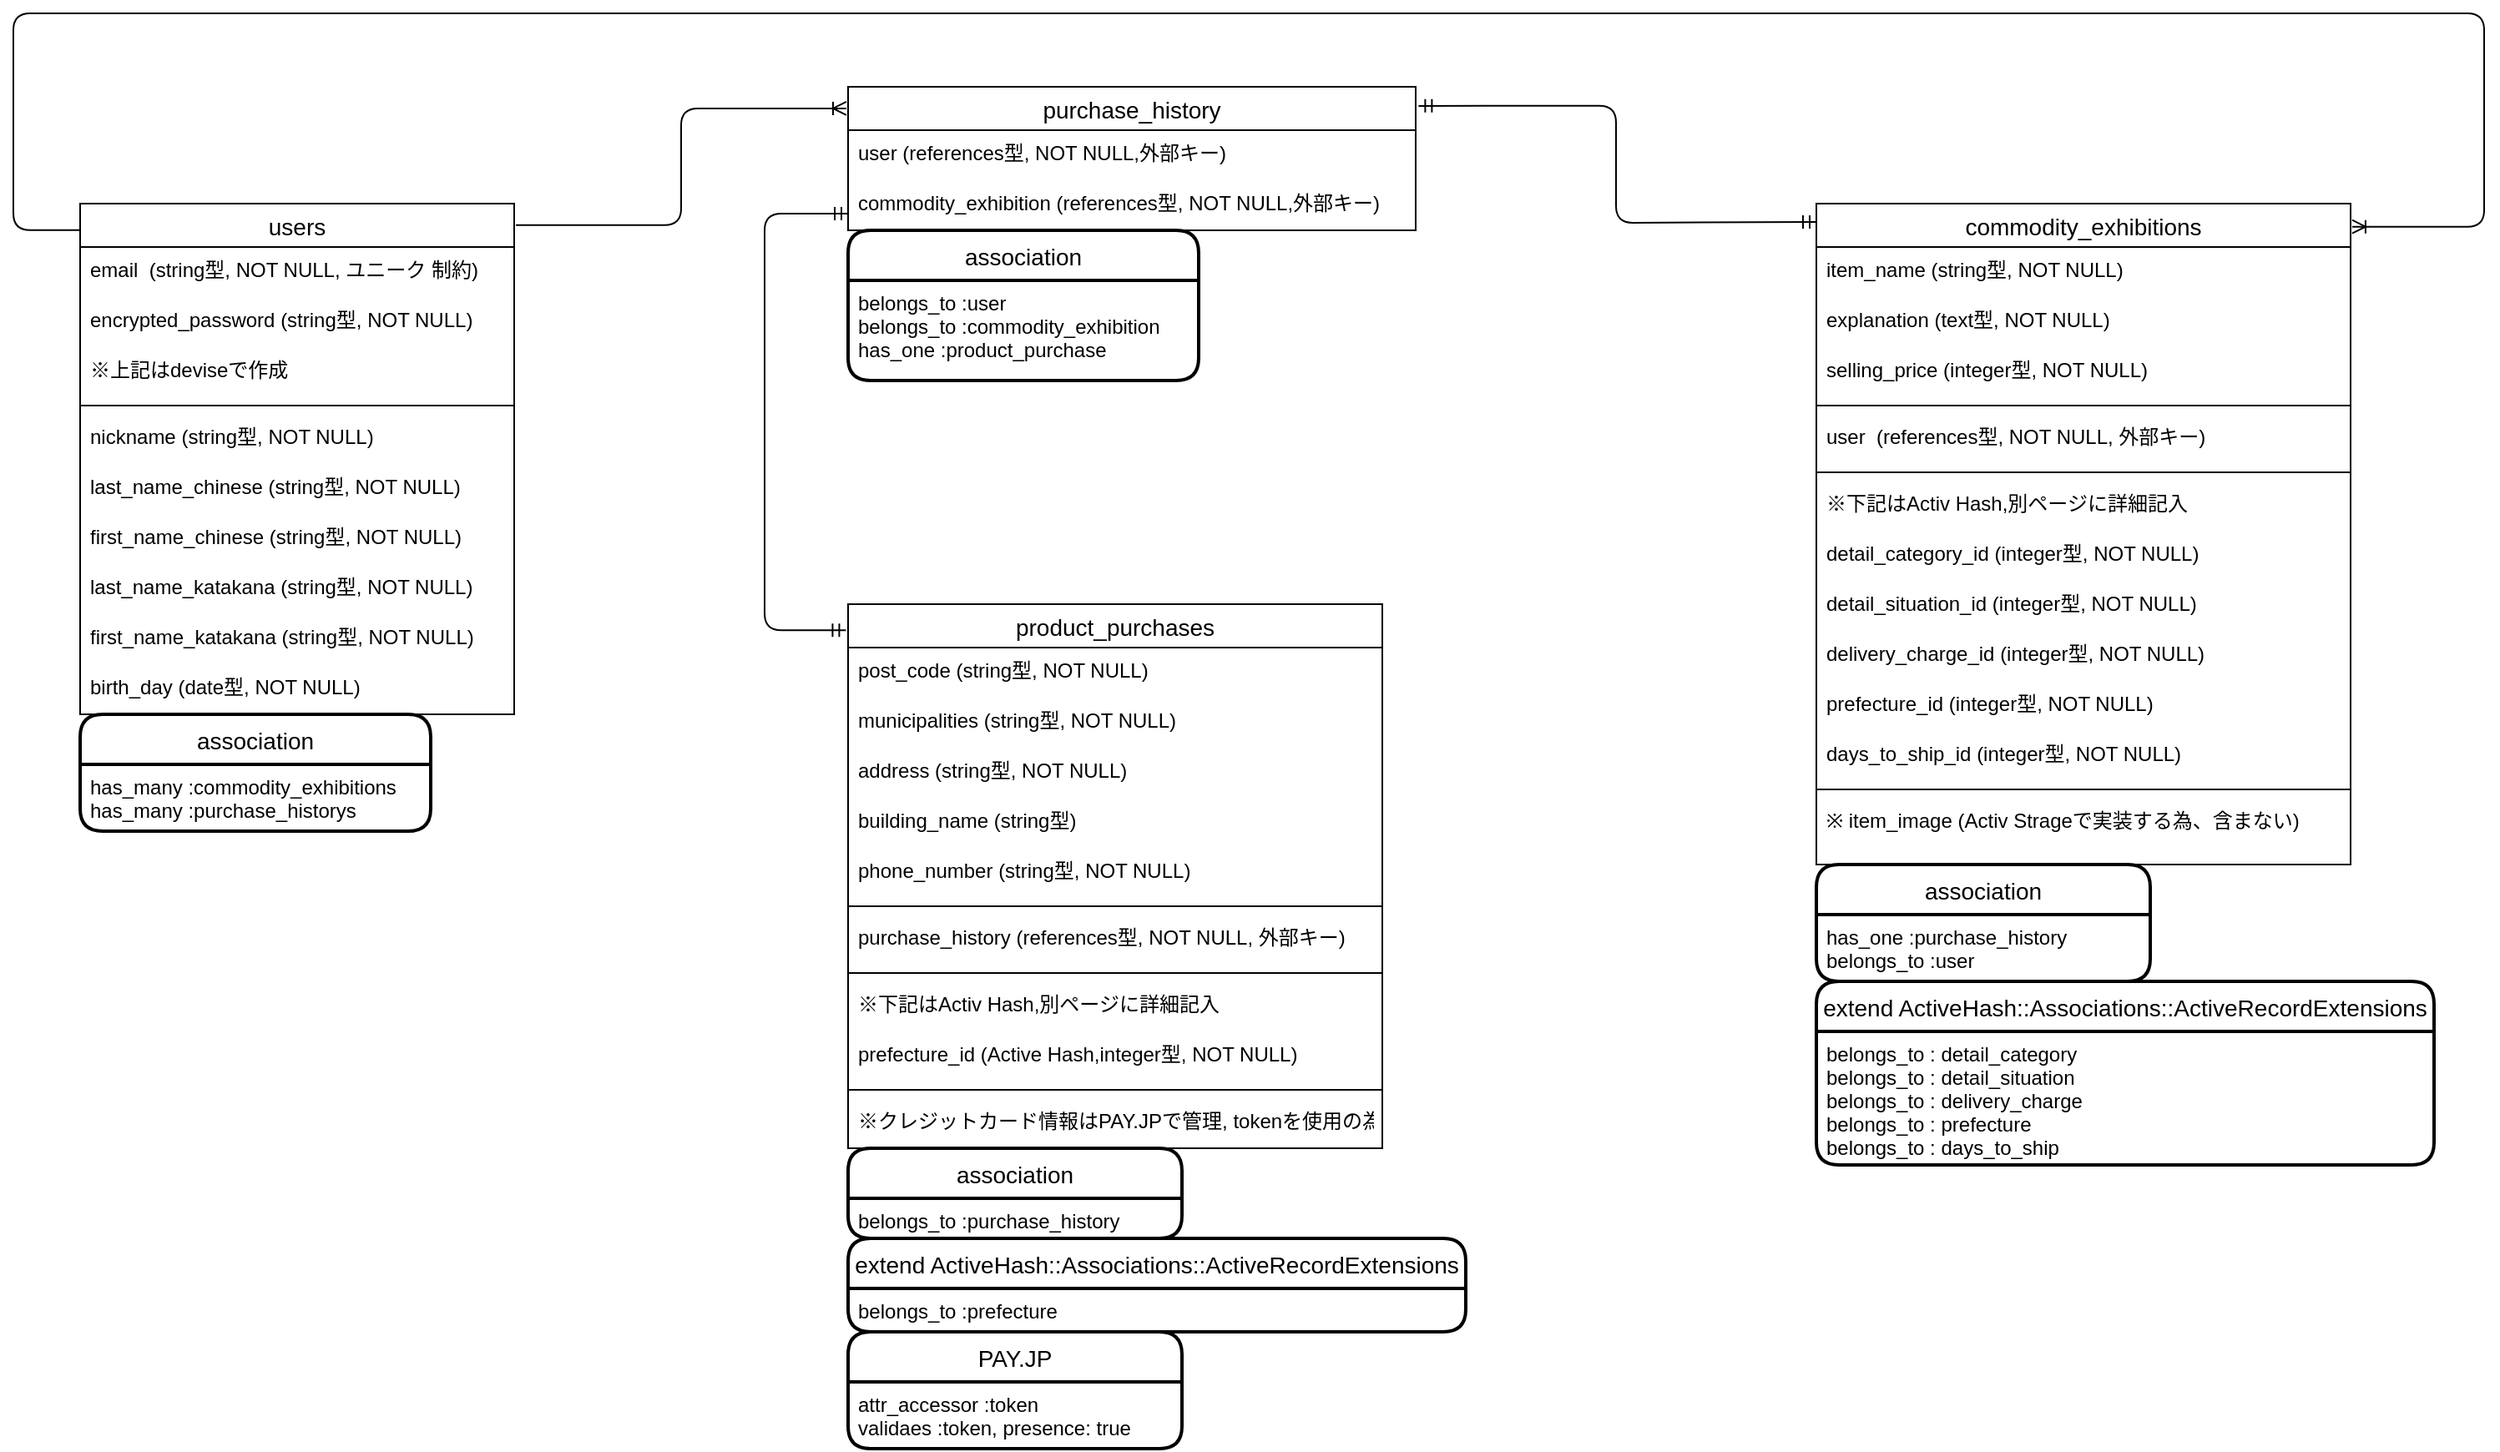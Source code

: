 <mxfile>
    <diagram id="A7PxyxzYysce3TW779mu" name="ER図">
        <mxGraphModel dx="1904" dy="866" grid="1" gridSize="10" guides="1" tooltips="1" connect="1" arrows="1" fold="1" page="1" pageScale="1" pageWidth="1654" pageHeight="1169" math="0" shadow="0">
            <root>
                <mxCell id="0"/>
                <mxCell id="1" parent="0"/>
                <mxCell id="2" value="users" style="swimlane;fontStyle=0;childLayout=stackLayout;horizontal=1;startSize=26;horizontalStack=0;resizeParent=1;resizeParentMax=0;resizeLast=0;collapsible=1;marginBottom=0;align=center;fontSize=14;" parent="1" vertex="1">
                    <mxGeometry x="120" y="294" width="260" height="306" as="geometry"/>
                </mxCell>
                <mxCell id="4" value="email  (string型, NOT NULL, ユニーク 制約)" style="text;strokeColor=none;fillColor=none;spacingLeft=4;spacingRight=4;overflow=hidden;rotatable=0;points=[[0,0.5],[1,0.5]];portConstraint=eastwest;fontSize=12;" parent="2" vertex="1">
                    <mxGeometry y="26" width="260" height="30" as="geometry"/>
                </mxCell>
                <mxCell id="23" value="encrypted_password (string型, NOT NULL)" style="text;strokeColor=none;fillColor=none;spacingLeft=4;spacingRight=4;overflow=hidden;rotatable=0;points=[[0,0.5],[1,0.5]];portConstraint=eastwest;fontSize=12;" parent="2" vertex="1">
                    <mxGeometry y="56" width="260" height="30" as="geometry"/>
                </mxCell>
                <mxCell id="rQZUlIggpN3io1WVQZ91-82" value="※上記はdeviseで作成" style="text;strokeColor=none;fillColor=none;spacingLeft=4;spacingRight=4;overflow=hidden;rotatable=0;points=[[0,0.5],[1,0.5]];portConstraint=eastwest;fontSize=12;" parent="2" vertex="1">
                    <mxGeometry y="86" width="260" height="30" as="geometry"/>
                </mxCell>
                <mxCell id="rQZUlIggpN3io1WVQZ91-79" value="" style="line;strokeWidth=1;rotatable=0;dashed=0;labelPosition=right;align=left;verticalAlign=middle;spacingTop=0;spacingLeft=6;points=[];portConstraint=eastwest;" parent="2" vertex="1">
                    <mxGeometry y="116" width="260" height="10" as="geometry"/>
                </mxCell>
                <mxCell id="3" value="nickname (string型, NOT NULL)" style="text;spacingLeft=4;spacingRight=4;overflow=hidden;rotatable=0;points=[[0,0.5],[1,0.5]];portConstraint=eastwest;fontSize=12;" parent="2" vertex="1">
                    <mxGeometry y="126" width="260" height="30" as="geometry"/>
                </mxCell>
                <mxCell id="24" value="last_name_chinese (string型, NOT NULL)" style="text;strokeColor=none;fillColor=none;spacingLeft=4;spacingRight=4;overflow=hidden;rotatable=0;points=[[0,0.5],[1,0.5]];portConstraint=eastwest;fontSize=12;" parent="2" vertex="1">
                    <mxGeometry y="156" width="260" height="30" as="geometry"/>
                </mxCell>
                <mxCell id="25" value="first_name_chinese (string型, NOT NULL)" style="text;strokeColor=none;fillColor=none;spacingLeft=4;spacingRight=4;overflow=hidden;rotatable=0;points=[[0,0.5],[1,0.5]];portConstraint=eastwest;fontSize=12;" parent="2" vertex="1">
                    <mxGeometry y="186" width="260" height="30" as="geometry"/>
                </mxCell>
                <mxCell id="28" value="last_name_katakana (string型, NOT NULL)" style="text;strokeColor=none;fillColor=none;spacingLeft=4;spacingRight=4;overflow=hidden;rotatable=0;points=[[0,0.5],[1,0.5]];portConstraint=eastwest;fontSize=12;" parent="2" vertex="1">
                    <mxGeometry y="216" width="260" height="30" as="geometry"/>
                </mxCell>
                <mxCell id="26" value="first_name_katakana (string型, NOT NULL)" style="text;strokeColor=none;fillColor=none;spacingLeft=4;spacingRight=4;overflow=hidden;rotatable=0;points=[[0,0.5],[1,0.5]];portConstraint=eastwest;fontSize=12;" parent="2" vertex="1">
                    <mxGeometry y="246" width="260" height="30" as="geometry"/>
                </mxCell>
                <mxCell id="30" value="birth_day (date型, NOT NULL)" style="text;strokeColor=none;fillColor=none;spacingLeft=4;spacingRight=4;overflow=hidden;rotatable=0;points=[[0,0.5],[1,0.5]];portConstraint=eastwest;fontSize=12;" parent="2" vertex="1">
                    <mxGeometry y="276" width="260" height="30" as="geometry"/>
                </mxCell>
                <mxCell id="6" value="commodity_exhibitions" style="swimlane;fontStyle=0;childLayout=stackLayout;horizontal=1;startSize=26;horizontalStack=0;resizeParent=1;resizeParentMax=0;resizeLast=0;collapsible=1;marginBottom=0;align=center;fontSize=14;" parent="1" vertex="1">
                    <mxGeometry x="1160" y="294" width="320" height="396" as="geometry"/>
                </mxCell>
                <mxCell id="7" value="item_name (string型, NOT NULL)" style="text;strokeColor=none;fillColor=none;spacingLeft=4;spacingRight=4;overflow=hidden;rotatable=0;points=[[0,0.5],[1,0.5]];portConstraint=eastwest;fontSize=12;" parent="6" vertex="1">
                    <mxGeometry y="26" width="320" height="30" as="geometry"/>
                </mxCell>
                <mxCell id="32" value="explanation (text型, NOT NULL)" style="text;strokeColor=none;fillColor=none;spacingLeft=4;spacingRight=4;overflow=hidden;rotatable=0;points=[[0,0.5],[1,0.5]];portConstraint=eastwest;fontSize=12;" parent="6" vertex="1">
                    <mxGeometry y="56" width="320" height="30" as="geometry"/>
                </mxCell>
                <mxCell id="39" value="selling_price (integer型, NOT NULL)" style="text;strokeColor=none;fillColor=none;spacingLeft=4;spacingRight=4;overflow=hidden;rotatable=0;points=[[0,0.5],[1,0.5]];portConstraint=eastwest;fontSize=12;" parent="6" vertex="1">
                    <mxGeometry y="86" width="320" height="30" as="geometry"/>
                </mxCell>
                <mxCell id="71" value="" style="line;strokeWidth=1;rotatable=0;dashed=0;labelPosition=right;align=left;verticalAlign=middle;spacingTop=0;spacingLeft=6;points=[];portConstraint=eastwest;" parent="6" vertex="1">
                    <mxGeometry y="116" width="320" height="10" as="geometry"/>
                </mxCell>
                <mxCell id="51" value="user  (references型, NOT NULL, 外部キー)" style="text;strokeColor=none;fillColor=none;spacingLeft=4;spacingRight=4;overflow=hidden;rotatable=0;points=[[0,0.5],[1,0.5]];portConstraint=eastwest;fontSize=12;" parent="6" vertex="1">
                    <mxGeometry y="126" width="320" height="30" as="geometry"/>
                </mxCell>
                <mxCell id="72" value="" style="line;strokeWidth=1;rotatable=0;dashed=0;labelPosition=right;align=left;verticalAlign=middle;spacingTop=0;spacingLeft=6;points=[];portConstraint=eastwest;" parent="6" vertex="1">
                    <mxGeometry y="156" width="320" height="10" as="geometry"/>
                </mxCell>
                <mxCell id="rQZUlIggpN3io1WVQZ91-81" value="※下記はActiv Hash,別ページに詳細記入 " style="text;strokeColor=none;fillColor=none;spacingLeft=4;spacingRight=4;overflow=hidden;rotatable=0;points=[[0,0.5],[1,0.5]];portConstraint=eastwest;fontSize=12;" parent="6" vertex="1">
                    <mxGeometry y="166" width="320" height="30" as="geometry"/>
                </mxCell>
                <mxCell id="33" value="detail_category_id (integer型, NOT NULL)" style="text;strokeColor=none;fillColor=none;spacingLeft=4;spacingRight=4;overflow=hidden;rotatable=0;points=[[0,0.5],[1,0.5]];portConstraint=eastwest;fontSize=12;" parent="6" vertex="1">
                    <mxGeometry y="196" width="320" height="30" as="geometry"/>
                </mxCell>
                <mxCell id="35" value="detail_situation_id (integer型, NOT NULL)" style="text;strokeColor=none;fillColor=none;spacingLeft=4;spacingRight=4;overflow=hidden;rotatable=0;points=[[0,0.5],[1,0.5]];portConstraint=eastwest;fontSize=12;" parent="6" vertex="1">
                    <mxGeometry y="226" width="320" height="30" as="geometry"/>
                </mxCell>
                <mxCell id="36" value="delivery_charge_id (integer型, NOT NULL)" style="text;strokeColor=none;fillColor=none;spacingLeft=4;spacingRight=4;overflow=hidden;rotatable=0;points=[[0,0.5],[1,0.5]];portConstraint=eastwest;fontSize=12;" parent="6" vertex="1">
                    <mxGeometry y="256" width="320" height="30" as="geometry"/>
                </mxCell>
                <mxCell id="37" value="prefecture_id (integer型, NOT NULL)" style="text;strokeColor=none;fillColor=none;spacingLeft=4;spacingRight=4;overflow=hidden;rotatable=0;points=[[0,0.5],[1,0.5]];portConstraint=eastwest;fontSize=12;" parent="6" vertex="1">
                    <mxGeometry y="286" width="320" height="30" as="geometry"/>
                </mxCell>
                <mxCell id="38" value="days_to_ship_id (integer型, NOT NULL)" style="text;strokeColor=none;fillColor=none;spacingLeft=4;spacingRight=4;overflow=hidden;rotatable=0;points=[[0,0.5],[1,0.5]];portConstraint=eastwest;fontSize=12;" parent="6" vertex="1">
                    <mxGeometry y="316" width="320" height="30" as="geometry"/>
                </mxCell>
                <mxCell id="73" value="" style="line;strokeWidth=1;rotatable=0;dashed=0;labelPosition=right;align=left;verticalAlign=middle;spacingTop=0;spacingLeft=6;points=[];portConstraint=eastwest;" parent="6" vertex="1">
                    <mxGeometry y="346" width="320" height="10" as="geometry"/>
                </mxCell>
                <mxCell id="9" value="※ item_image (Activ Strageで実装する為、含まない)" style="text;strokeColor=none;fillColor=none;spacingLeft=4;spacingRight=4;overflow=hidden;rotatable=0;points=[[0,0.5],[1,0.5]];portConstraint=eastwest;fontSize=12;" parent="6" vertex="1">
                    <mxGeometry y="356" width="320" height="40" as="geometry"/>
                </mxCell>
                <mxCell id="10" value="product_purchases" style="swimlane;fontStyle=0;childLayout=stackLayout;horizontal=1;startSize=26;horizontalStack=0;resizeParent=1;resizeParentMax=0;resizeLast=0;collapsible=1;marginBottom=0;align=center;fontSize=14;" parent="1" vertex="1">
                    <mxGeometry x="580" y="534" width="320" height="326" as="geometry"/>
                </mxCell>
                <mxCell id="11" value="post_code (string型, NOT NULL)" style="text;strokeColor=none;fillColor=none;spacingLeft=4;spacingRight=4;overflow=hidden;rotatable=0;points=[[0,0.5],[1,0.5]];portConstraint=eastwest;fontSize=12;" parent="10" vertex="1">
                    <mxGeometry y="26" width="320" height="30" as="geometry"/>
                </mxCell>
                <mxCell id="45" value="municipalities (string型, NOT NULL)" style="text;strokeColor=none;fillColor=none;spacingLeft=4;spacingRight=4;overflow=hidden;rotatable=0;points=[[0,0.5],[1,0.5]];portConstraint=eastwest;fontSize=12;" parent="10" vertex="1">
                    <mxGeometry y="56" width="320" height="30" as="geometry"/>
                </mxCell>
                <mxCell id="47" value="address (string型, NOT NULL)" style="text;strokeColor=none;fillColor=none;spacingLeft=4;spacingRight=4;overflow=hidden;rotatable=0;points=[[0,0.5],[1,0.5]];portConstraint=eastwest;fontSize=12;" parent="10" vertex="1">
                    <mxGeometry y="86" width="320" height="30" as="geometry"/>
                </mxCell>
                <mxCell id="44" value="building_name (string型)" style="text;strokeColor=none;fillColor=none;spacingLeft=4;spacingRight=4;overflow=hidden;rotatable=0;points=[[0,0.5],[1,0.5]];portConstraint=eastwest;fontSize=12;" parent="10" vertex="1">
                    <mxGeometry y="116" width="320" height="30" as="geometry"/>
                </mxCell>
                <mxCell id="49" value="phone_number (string型, NOT NULL)" style="text;strokeColor=none;fillColor=none;spacingLeft=4;spacingRight=4;overflow=hidden;rotatable=0;points=[[0,0.5],[1,0.5]];portConstraint=eastwest;fontSize=12;" parent="10" vertex="1">
                    <mxGeometry y="146" width="320" height="30" as="geometry"/>
                </mxCell>
                <mxCell id="75" value="" style="line;strokeWidth=1;rotatable=0;dashed=0;labelPosition=right;align=left;verticalAlign=middle;spacingTop=0;spacingLeft=6;points=[];portConstraint=eastwest;" parent="10" vertex="1">
                    <mxGeometry y="176" width="320" height="10" as="geometry"/>
                </mxCell>
                <mxCell id="PkvAiPzzE-PyGOlPrmFp-94" value="purchase_history (references型, NOT NULL, 外部キー)" style="text;strokeColor=none;fillColor=none;spacingLeft=4;spacingRight=4;overflow=hidden;rotatable=0;points=[[0,0.5],[1,0.5]];portConstraint=eastwest;fontSize=12;" vertex="1" parent="10">
                    <mxGeometry y="186" width="320" height="30" as="geometry"/>
                </mxCell>
                <mxCell id="PkvAiPzzE-PyGOlPrmFp-95" value="" style="line;strokeWidth=1;rotatable=0;dashed=0;labelPosition=right;align=left;verticalAlign=middle;spacingTop=0;spacingLeft=6;points=[];portConstraint=eastwest;" vertex="1" parent="10">
                    <mxGeometry y="216" width="320" height="10" as="geometry"/>
                </mxCell>
                <mxCell id="rQZUlIggpN3io1WVQZ91-83" value="※下記はActiv Hash,別ページに詳細記入 " style="text;strokeColor=none;fillColor=none;spacingLeft=4;spacingRight=4;overflow=hidden;rotatable=0;points=[[0,0.5],[1,0.5]];portConstraint=eastwest;fontSize=12;" parent="10" vertex="1">
                    <mxGeometry y="226" width="320" height="30" as="geometry"/>
                </mxCell>
                <mxCell id="12" value="prefecture_id (Active Hash,integer型, NOT NULL)" style="text;strokeColor=none;fillColor=none;spacingLeft=4;spacingRight=4;overflow=hidden;rotatable=0;points=[[0,0.5],[1,0.5]];portConstraint=eastwest;fontSize=12;" parent="10" vertex="1">
                    <mxGeometry y="256" width="320" height="30" as="geometry"/>
                </mxCell>
                <mxCell id="rQZUlIggpN3io1WVQZ91-85" value="" style="line;strokeWidth=1;rotatable=0;dashed=0;labelPosition=right;align=left;verticalAlign=middle;spacingTop=0;spacingLeft=6;points=[];portConstraint=eastwest;" parent="10" vertex="1">
                    <mxGeometry y="286" width="320" height="10" as="geometry"/>
                </mxCell>
                <mxCell id="rQZUlIggpN3io1WVQZ91-84" value="※クレジットカード情報はPAY.JPで管理, tokenを使用の為、含まない" style="text;strokeColor=none;fillColor=none;spacingLeft=4;spacingRight=4;overflow=hidden;rotatable=0;points=[[0,0.5],[1,0.5]];portConstraint=eastwest;fontSize=12;" parent="10" vertex="1">
                    <mxGeometry y="296" width="320" height="30" as="geometry"/>
                </mxCell>
                <mxCell id="54" value="association" style="swimlane;childLayout=stackLayout;horizontal=1;startSize=30;horizontalStack=0;rounded=1;fontSize=14;fontStyle=0;strokeWidth=2;resizeParent=0;resizeLast=1;shadow=0;dashed=0;align=center;" parent="1" vertex="1">
                    <mxGeometry x="120" y="600" width="210" height="70" as="geometry"/>
                </mxCell>
                <mxCell id="55" value="has_many :commodity_exhibitions&#10;has_many :purchase_historys&#10;" style="align=left;strokeColor=none;fillColor=none;spacingLeft=4;fontSize=12;verticalAlign=top;resizable=0;rotatable=0;part=1;" parent="54" vertex="1">
                    <mxGeometry y="30" width="210" height="40" as="geometry"/>
                </mxCell>
                <mxCell id="56" value="association" style="swimlane;childLayout=stackLayout;horizontal=1;startSize=30;horizontalStack=0;rounded=1;fontSize=14;fontStyle=0;strokeWidth=2;resizeParent=0;resizeLast=1;shadow=0;dashed=0;align=center;" parent="1" vertex="1">
                    <mxGeometry x="1160" y="690" width="200" height="70" as="geometry"/>
                </mxCell>
                <mxCell id="57" value="has_one :purchase_history&#10;belongs_to :user" style="align=left;strokeColor=none;fillColor=none;spacingLeft=4;fontSize=12;verticalAlign=top;resizable=0;rotatable=0;part=1;" parent="56" vertex="1">
                    <mxGeometry y="30" width="200" height="40" as="geometry"/>
                </mxCell>
                <mxCell id="58" value="association" style="swimlane;childLayout=stackLayout;horizontal=1;startSize=30;horizontalStack=0;rounded=1;fontSize=14;fontStyle=0;strokeWidth=2;resizeParent=0;resizeLast=1;shadow=0;dashed=0;align=center;" parent="1" vertex="1">
                    <mxGeometry x="580" y="860" width="200" height="54" as="geometry"/>
                </mxCell>
                <mxCell id="59" value="belongs_to :purchase_history" style="align=left;strokeColor=none;fillColor=none;spacingLeft=4;fontSize=12;verticalAlign=top;resizable=0;rotatable=0;part=1;" parent="58" vertex="1">
                    <mxGeometry y="30" width="200" height="24" as="geometry"/>
                </mxCell>
                <mxCell id="78" value="PAY.JP" style="swimlane;childLayout=stackLayout;horizontal=1;startSize=30;horizontalStack=0;rounded=1;fontSize=14;fontStyle=0;strokeWidth=2;resizeParent=0;resizeLast=1;shadow=0;dashed=0;align=center;" parent="1" vertex="1">
                    <mxGeometry x="580" y="970" width="200" height="70" as="geometry"/>
                </mxCell>
                <mxCell id="79" value="attr_accessor :token&#10;validaes :token, presence: true" style="align=left;strokeColor=none;fillColor=none;spacingLeft=4;fontSize=12;verticalAlign=top;resizable=0;rotatable=0;part=1;" parent="78" vertex="1">
                    <mxGeometry y="30" width="200" height="40" as="geometry"/>
                </mxCell>
                <mxCell id="VDPC6rlVN29aigHJAPRe-86" value="extend ActiveHash::Associations::ActiveRecordExtensions" style="swimlane;childLayout=stackLayout;horizontal=1;startSize=30;horizontalStack=0;rounded=1;fontSize=14;fontStyle=0;strokeWidth=2;resizeParent=0;resizeLast=1;shadow=0;dashed=0;align=center;" parent="1" vertex="1">
                    <mxGeometry x="580" y="914" width="370" height="56" as="geometry"/>
                </mxCell>
                <mxCell id="VDPC6rlVN29aigHJAPRe-87" value="belongs_to :prefecture" style="align=left;strokeColor=none;fillColor=none;spacingLeft=4;fontSize=12;verticalAlign=top;resizable=0;rotatable=0;part=1;" parent="VDPC6rlVN29aigHJAPRe-86" vertex="1">
                    <mxGeometry y="30" width="370" height="26" as="geometry"/>
                </mxCell>
                <mxCell id="VDPC6rlVN29aigHJAPRe-88" value="extend ActiveHash::Associations::ActiveRecordExtensions" style="swimlane;childLayout=stackLayout;horizontal=1;startSize=30;horizontalStack=0;rounded=1;fontSize=14;fontStyle=0;strokeWidth=2;resizeParent=0;resizeLast=1;shadow=0;dashed=0;align=center;" parent="1" vertex="1">
                    <mxGeometry x="1160" y="760" width="370" height="110" as="geometry"/>
                </mxCell>
                <mxCell id="VDPC6rlVN29aigHJAPRe-89" value="belongs_to : detail_category&#10;belongs_to : detail_situation&#10;belongs_to : delivery_charge&#10;belongs_to : prefecture&#10;belongs_to : days_to_ship" style="align=left;strokeColor=none;fillColor=none;spacingLeft=4;fontSize=12;verticalAlign=top;resizable=0;rotatable=0;part=1;" parent="VDPC6rlVN29aigHJAPRe-88" vertex="1">
                    <mxGeometry y="30" width="370" height="80" as="geometry"/>
                </mxCell>
                <mxCell id="81" value="purchase_history" style="swimlane;fontStyle=0;childLayout=stackLayout;horizontal=1;startSize=26;horizontalStack=0;resizeParent=1;resizeParentMax=0;resizeLast=0;collapsible=1;marginBottom=0;align=center;fontSize=14;" vertex="1" parent="1">
                    <mxGeometry x="580" y="224" width="340" height="86" as="geometry"/>
                </mxCell>
                <mxCell id="88" value="user (references型, NOT NULL,外部キー)" style="text;strokeColor=none;fillColor=none;spacingLeft=4;spacingRight=4;overflow=hidden;rotatable=0;points=[[0,0.5],[1,0.5]];portConstraint=eastwest;fontSize=12;" vertex="1" parent="81">
                    <mxGeometry y="26" width="340" height="30" as="geometry"/>
                </mxCell>
                <mxCell id="89" value="commodity_exhibition (references型, NOT NULL,外部キー)" style="text;strokeColor=none;fillColor=none;spacingLeft=4;spacingRight=4;overflow=hidden;rotatable=0;points=[[0,0.5],[1,0.5]];portConstraint=eastwest;fontSize=12;" vertex="1" parent="81">
                    <mxGeometry y="56" width="340" height="30" as="geometry"/>
                </mxCell>
                <mxCell id="PkvAiPzzE-PyGOlPrmFp-97" value="" style="edgeStyle=orthogonalEdgeStyle;fontSize=12;html=1;endArrow=ERoneToMany;entryX=-0.003;entryY=0.151;entryDx=0;entryDy=0;entryPerimeter=0;exitX=1.004;exitY=0.042;exitDx=0;exitDy=0;exitPerimeter=0;" edge="1" parent="1" source="2" target="81">
                    <mxGeometry width="100" height="100" relative="1" as="geometry">
                        <mxPoint x="420" y="80" as="sourcePoint"/>
                        <mxPoint x="890" y="310" as="targetPoint"/>
                    </mxGeometry>
                </mxCell>
                <mxCell id="PkvAiPzzE-PyGOlPrmFp-99" value="association" style="swimlane;childLayout=stackLayout;horizontal=1;startSize=30;horizontalStack=0;rounded=1;fontSize=14;fontStyle=0;strokeWidth=2;resizeParent=0;resizeLast=1;shadow=0;dashed=0;align=center;" vertex="1" parent="1">
                    <mxGeometry x="580" y="310" width="210" height="90" as="geometry"/>
                </mxCell>
                <mxCell id="PkvAiPzzE-PyGOlPrmFp-100" value="belongs_to :user&#10;belongs_to :commodity_exhibition&#10;has_one :product_purchase" style="align=left;strokeColor=none;fillColor=none;spacingLeft=4;fontSize=12;verticalAlign=top;resizable=0;rotatable=0;part=1;" vertex="1" parent="PkvAiPzzE-PyGOlPrmFp-99">
                    <mxGeometry y="30" width="210" height="60" as="geometry"/>
                </mxCell>
                <mxCell id="PkvAiPzzE-PyGOlPrmFp-104" value="" style="edgeStyle=orthogonalEdgeStyle;fontSize=12;html=1;endArrow=ERmandOne;startArrow=ERmandOne;exitX=1.005;exitY=0.133;exitDx=0;exitDy=0;exitPerimeter=0;" edge="1" parent="1" source="81">
                    <mxGeometry width="100" height="100" relative="1" as="geometry">
                        <mxPoint x="910" y="230" as="sourcePoint"/>
                        <mxPoint x="1160" y="305" as="targetPoint"/>
                    </mxGeometry>
                </mxCell>
                <mxCell id="PkvAiPzzE-PyGOlPrmFp-106" value="" style="edgeStyle=orthogonalEdgeStyle;fontSize=12;html=1;endArrow=ERoneToMany;elbow=vertical;entryX=1.003;entryY=0.035;entryDx=0;entryDy=0;entryPerimeter=0;exitX=0;exitY=0.052;exitDx=0;exitDy=0;exitPerimeter=0;" edge="1" parent="1" source="2" target="6">
                    <mxGeometry width="100" height="100" relative="1" as="geometry">
                        <mxPoint x="120" y="54" as="sourcePoint"/>
                        <mxPoint x="1520" y="55" as="targetPoint"/>
                        <Array as="points">
                            <mxPoint x="80" y="310"/>
                            <mxPoint x="80" y="180"/>
                            <mxPoint x="1560" y="180"/>
                            <mxPoint x="1560" y="308"/>
                        </Array>
                    </mxGeometry>
                </mxCell>
                <mxCell id="PkvAiPzzE-PyGOlPrmFp-108" value="" style="edgeStyle=orthogonalEdgeStyle;fontSize=12;html=1;endArrow=ERmandOne;startArrow=ERmandOne;elbow=vertical;exitX=-0.004;exitY=0.048;exitDx=0;exitDy=0;exitPerimeter=0;" edge="1" parent="1" source="10" target="89">
                    <mxGeometry width="100" height="100" relative="1" as="geometry">
                        <mxPoint x="560" y="550" as="sourcePoint"/>
                        <mxPoint x="580" y="100" as="targetPoint"/>
                        <Array as="points">
                            <mxPoint x="530" y="550"/>
                            <mxPoint x="530" y="300"/>
                        </Array>
                    </mxGeometry>
                </mxCell>
            </root>
        </mxGraphModel>
    </diagram>
    <diagram id="JcOXDJlkuqWcbEafrIvG" name="Active Hash各モデルとの関係">
        <mxGraphModel dx="1618" dy="736" grid="1" gridSize="10" guides="1" tooltips="1" connect="1" arrows="1" fold="1" page="1" pageScale="1" pageWidth="1169" pageHeight="827" math="0" shadow="0">
            <root>
                <mxCell id="3W_2Ol7ErgmZs0Fbgw95-0"/>
                <mxCell id="3W_2Ol7ErgmZs0Fbgw95-1" parent="3W_2Ol7ErgmZs0Fbgw95-0"/>
                <mxCell id="BdqM0ZO_HsUeXaZAlioR-8" style="edgeStyle=none;html=1;" parent="3W_2Ol7ErgmZs0Fbgw95-1" source="xS98_2u3Eo_spGpquLzn-0" edge="1">
                    <mxGeometry relative="1" as="geometry">
                        <mxPoint x="195" y="110" as="targetPoint"/>
                    </mxGeometry>
                </mxCell>
                <mxCell id="6NGImo8wnbTER3Nu9GD0-13" style="edgeStyle=none;html=1;entryX=-0.004;entryY=0.038;entryDx=0;entryDy=0;entryPerimeter=0;" edge="1" parent="3W_2Ol7ErgmZs0Fbgw95-1" source="xS98_2u3Eo_spGpquLzn-0" target="WzfWvE-vVkQd1vmijaVt-0">
                    <mxGeometry relative="1" as="geometry">
                        <mxPoint x="660" y="60" as="targetPoint"/>
                        <Array as="points">
                            <mxPoint x="680" y="60"/>
                            <mxPoint x="680" y="120"/>
                        </Array>
                    </mxGeometry>
                </mxCell>
                <mxCell id="xS98_2u3Eo_spGpquLzn-0" value="&lt;span style=&quot;font-size: 14px&quot;&gt;commodity_exhibitions&lt;/span&gt;" style="shape=ext;margin=3;double=1;whiteSpace=wrap;html=1;align=center;" parent="3W_2Ol7ErgmZs0Fbgw95-1" vertex="1">
                    <mxGeometry x="115" y="40" width="160" height="40" as="geometry"/>
                </mxCell>
                <mxCell id="xS98_2u3Eo_spGpquLzn-1" value="detail_category" style="swimlane;fontStyle=0;childLayout=stackLayout;horizontal=1;startSize=26;horizontalStack=0;resizeParent=1;resizeParentMax=0;resizeLast=0;collapsible=1;marginBottom=0;align=center;fontSize=14;" parent="3W_2Ol7ErgmZs0Fbgw95-1" vertex="1">
                    <mxGeometry x="80" y="110" width="230" height="356" as="geometry"/>
                </mxCell>
                <mxCell id="xS98_2u3Eo_spGpquLzn-2" value="id: 1, name: '---'" style="text;strokeColor=none;fillColor=none;spacingLeft=4;spacingRight=4;overflow=hidden;rotatable=0;points=[[0,0.5],[1,0.5]];portConstraint=eastwest;fontSize=12;" parent="xS98_2u3Eo_spGpquLzn-1" vertex="1">
                    <mxGeometry y="26" width="230" height="30" as="geometry"/>
                </mxCell>
                <mxCell id="xS98_2u3Eo_spGpquLzn-3" value="id: 2, name: 'レディース'" style="text;strokeColor=none;fillColor=none;spacingLeft=4;spacingRight=4;overflow=hidden;rotatable=0;points=[[0,0.5],[1,0.5]];portConstraint=eastwest;fontSize=12;" parent="xS98_2u3Eo_spGpquLzn-1" vertex="1">
                    <mxGeometry y="56" width="230" height="30" as="geometry"/>
                </mxCell>
                <mxCell id="xS98_2u3Eo_spGpquLzn-4" value="id: 3, name: 'メンズ'" style="text;strokeColor=none;fillColor=none;spacingLeft=4;spacingRight=4;overflow=hidden;rotatable=0;points=[[0,0.5],[1,0.5]];portConstraint=eastwest;fontSize=12;" parent="xS98_2u3Eo_spGpquLzn-1" vertex="1">
                    <mxGeometry y="86" width="230" height="30" as="geometry"/>
                </mxCell>
                <mxCell id="xS98_2u3Eo_spGpquLzn-7" value="id: 4, name: 'ベビー・キッズ'" style="text;strokeColor=none;fillColor=none;spacingLeft=4;spacingRight=4;overflow=hidden;rotatable=0;points=[[0,0.5],[1,0.5]];portConstraint=eastwest;fontSize=12;" parent="xS98_2u3Eo_spGpquLzn-1" vertex="1">
                    <mxGeometry y="116" width="230" height="30" as="geometry"/>
                </mxCell>
                <mxCell id="xS98_2u3Eo_spGpquLzn-8" value="id: 5, name: 'インテリア・住まい・小物'" style="text;strokeColor=none;fillColor=none;spacingLeft=4;spacingRight=4;overflow=hidden;rotatable=0;points=[[0,0.5],[1,0.5]];portConstraint=eastwest;fontSize=12;" parent="xS98_2u3Eo_spGpquLzn-1" vertex="1">
                    <mxGeometry y="146" width="230" height="30" as="geometry"/>
                </mxCell>
                <mxCell id="BdqM0ZO_HsUeXaZAlioR-9" value="id: 6, name: '本・音楽・ゲーム'" style="text;strokeColor=none;fillColor=none;spacingLeft=4;spacingRight=4;overflow=hidden;rotatable=0;points=[[0,0.5],[1,0.5]];portConstraint=eastwest;fontSize=12;" parent="xS98_2u3Eo_spGpquLzn-1" vertex="1">
                    <mxGeometry y="176" width="230" height="30" as="geometry"/>
                </mxCell>
                <mxCell id="BdqM0ZO_HsUeXaZAlioR-10" value="id: 7, name: 'おもちゃ・ホビー・グッズ'" style="text;strokeColor=none;fillColor=none;spacingLeft=4;spacingRight=4;overflow=hidden;rotatable=0;points=[[0,0.5],[1,0.5]];portConstraint=eastwest;fontSize=12;" parent="xS98_2u3Eo_spGpquLzn-1" vertex="1">
                    <mxGeometry y="206" width="230" height="30" as="geometry"/>
                </mxCell>
                <mxCell id="BdqM0ZO_HsUeXaZAlioR-11" value="id: 8, name: '家電・スマホ・カメラ'" style="text;strokeColor=none;fillColor=none;spacingLeft=4;spacingRight=4;overflow=hidden;rotatable=0;points=[[0,0.5],[1,0.5]];portConstraint=eastwest;fontSize=12;" parent="xS98_2u3Eo_spGpquLzn-1" vertex="1">
                    <mxGeometry y="236" width="230" height="30" as="geometry"/>
                </mxCell>
                <mxCell id="BdqM0ZO_HsUeXaZAlioR-12" value="id: 9, name: 'スポーツ・レジャー'" style="text;strokeColor=none;fillColor=none;spacingLeft=4;spacingRight=4;overflow=hidden;rotatable=0;points=[[0,0.5],[1,0.5]];portConstraint=eastwest;fontSize=12;" parent="xS98_2u3Eo_spGpquLzn-1" vertex="1">
                    <mxGeometry y="266" width="230" height="30" as="geometry"/>
                </mxCell>
                <mxCell id="BdqM0ZO_HsUeXaZAlioR-13" value="id: 10, name: 'ハンドメイド'" style="text;strokeColor=none;fillColor=none;spacingLeft=4;spacingRight=4;overflow=hidden;rotatable=0;points=[[0,0.5],[1,0.5]];portConstraint=eastwest;fontSize=12;" parent="xS98_2u3Eo_spGpquLzn-1" vertex="1">
                    <mxGeometry y="296" width="230" height="30" as="geometry"/>
                </mxCell>
                <mxCell id="BdqM0ZO_HsUeXaZAlioR-14" value="id: 11, name: 'その他'" style="text;strokeColor=none;fillColor=none;spacingLeft=4;spacingRight=4;overflow=hidden;rotatable=0;points=[[0,0.5],[1,0.5]];portConstraint=eastwest;fontSize=12;" parent="xS98_2u3Eo_spGpquLzn-1" vertex="1">
                    <mxGeometry y="326" width="230" height="30" as="geometry"/>
                </mxCell>
                <mxCell id="BdqM0ZO_HsUeXaZAlioR-0" value="detail_situation" style="swimlane;fontStyle=0;childLayout=stackLayout;horizontal=1;startSize=26;horizontalStack=0;resizeParent=1;resizeParentMax=0;resizeLast=0;collapsible=1;marginBottom=0;align=center;fontSize=14;" parent="3W_2Ol7ErgmZs0Fbgw95-1" vertex="1">
                    <mxGeometry x="80" y="466" width="230" height="236" as="geometry"/>
                </mxCell>
                <mxCell id="BdqM0ZO_HsUeXaZAlioR-1" value="id: 1, name: '---'" style="text;strokeColor=none;fillColor=none;spacingLeft=4;spacingRight=4;overflow=hidden;rotatable=0;points=[[0,0.5],[1,0.5]];portConstraint=eastwest;fontSize=12;" parent="BdqM0ZO_HsUeXaZAlioR-0" vertex="1">
                    <mxGeometry y="26" width="230" height="30" as="geometry"/>
                </mxCell>
                <mxCell id="BdqM0ZO_HsUeXaZAlioR-2" value="id: 2, name: '新品・未使用'" style="text;strokeColor=none;fillColor=none;spacingLeft=4;spacingRight=4;overflow=hidden;rotatable=0;points=[[0,0.5],[1,0.5]];portConstraint=eastwest;fontSize=12;" parent="BdqM0ZO_HsUeXaZAlioR-0" vertex="1">
                    <mxGeometry y="56" width="230" height="30" as="geometry"/>
                </mxCell>
                <mxCell id="BdqM0ZO_HsUeXaZAlioR-3" value="id: 3, name: '未使用に近い'" style="text;strokeColor=none;fillColor=none;spacingLeft=4;spacingRight=4;overflow=hidden;rotatable=0;points=[[0,0.5],[1,0.5]];portConstraint=eastwest;fontSize=12;" parent="BdqM0ZO_HsUeXaZAlioR-0" vertex="1">
                    <mxGeometry y="86" width="230" height="30" as="geometry"/>
                </mxCell>
                <mxCell id="BdqM0ZO_HsUeXaZAlioR-6" value="id: 4, name: '目立った傷や汚れなし'" style="text;strokeColor=none;fillColor=none;spacingLeft=4;spacingRight=4;overflow=hidden;rotatable=0;points=[[0,0.5],[1,0.5]];portConstraint=eastwest;fontSize=12;" parent="BdqM0ZO_HsUeXaZAlioR-0" vertex="1">
                    <mxGeometry y="116" width="230" height="30" as="geometry"/>
                </mxCell>
                <mxCell id="BdqM0ZO_HsUeXaZAlioR-7" value="id: 5, name: 'やや傷や汚れあり'" style="text;strokeColor=none;fillColor=none;spacingLeft=4;spacingRight=4;overflow=hidden;rotatable=0;points=[[0,0.5],[1,0.5]];portConstraint=eastwest;fontSize=12;" parent="BdqM0ZO_HsUeXaZAlioR-0" vertex="1">
                    <mxGeometry y="146" width="230" height="30" as="geometry"/>
                </mxCell>
                <mxCell id="-xuWBkcVMS3yIDucBP3j-0" value="id: 6, name: '傷や汚れあり'" style="text;strokeColor=none;fillColor=none;spacingLeft=4;spacingRight=4;overflow=hidden;rotatable=0;points=[[0,0.5],[1,0.5]];portConstraint=eastwest;fontSize=12;" parent="BdqM0ZO_HsUeXaZAlioR-0" vertex="1">
                    <mxGeometry y="176" width="230" height="30" as="geometry"/>
                </mxCell>
                <mxCell id="-xuWBkcVMS3yIDucBP3j-1" value="id: 7, name: '全体的に状態が悪い'" style="text;strokeColor=none;fillColor=none;spacingLeft=4;spacingRight=4;overflow=hidden;rotatable=0;points=[[0,0.5],[1,0.5]];portConstraint=eastwest;fontSize=12;" parent="BdqM0ZO_HsUeXaZAlioR-0" vertex="1">
                    <mxGeometry y="206" width="230" height="30" as="geometry"/>
                </mxCell>
                <mxCell id="-xuWBkcVMS3yIDucBP3j-2" value="delivery_charge" style="swimlane;fontStyle=0;childLayout=stackLayout;horizontal=1;startSize=26;horizontalStack=0;resizeParent=1;resizeParentMax=0;resizeLast=0;collapsible=1;marginBottom=0;align=center;fontSize=14;" parent="3W_2Ol7ErgmZs0Fbgw95-1" vertex="1">
                    <mxGeometry x="310" y="110" width="230" height="116" as="geometry"/>
                </mxCell>
                <mxCell id="-xuWBkcVMS3yIDucBP3j-3" value="id: 1, name: '---'" style="text;strokeColor=none;fillColor=none;spacingLeft=4;spacingRight=4;overflow=hidden;rotatable=0;points=[[0,0.5],[1,0.5]];portConstraint=eastwest;fontSize=12;" parent="-xuWBkcVMS3yIDucBP3j-2" vertex="1">
                    <mxGeometry y="26" width="230" height="30" as="geometry"/>
                </mxCell>
                <mxCell id="-xuWBkcVMS3yIDucBP3j-4" value="id: 2, name: '着払い(購入者負担)'" style="text;strokeColor=none;fillColor=none;spacingLeft=4;spacingRight=4;overflow=hidden;rotatable=0;points=[[0,0.5],[1,0.5]];portConstraint=eastwest;fontSize=12;" parent="-xuWBkcVMS3yIDucBP3j-2" vertex="1">
                    <mxGeometry y="56" width="230" height="30" as="geometry"/>
                </mxCell>
                <mxCell id="-xuWBkcVMS3yIDucBP3j-5" value="id: 3, name: '送料込み(出品者負担)'" style="text;strokeColor=none;fillColor=none;spacingLeft=4;spacingRight=4;overflow=hidden;rotatable=0;points=[[0,0.5],[1,0.5]];portConstraint=eastwest;fontSize=12;" parent="-xuWBkcVMS3yIDucBP3j-2" vertex="1">
                    <mxGeometry y="86" width="230" height="30" as="geometry"/>
                </mxCell>
                <mxCell id="WzfWvE-vVkQd1vmijaVt-0" value="prefectures" style="swimlane;fontStyle=0;childLayout=stackLayout;horizontal=1;startSize=26;horizontalStack=0;resizeParent=1;resizeParentMax=0;resizeLast=0;collapsible=1;marginBottom=0;align=center;fontSize=14;" parent="3W_2Ol7ErgmZs0Fbgw95-1" vertex="1">
                    <mxGeometry x="850" y="110" width="230" height="266" as="geometry"/>
                </mxCell>
                <mxCell id="WzfWvE-vVkQd1vmijaVt-1" value="id: 1, name: '---'" style="text;strokeColor=none;fillColor=none;spacingLeft=4;spacingRight=4;overflow=hidden;rotatable=0;points=[[0,0.5],[1,0.5]];portConstraint=eastwest;fontSize=12;" parent="WzfWvE-vVkQd1vmijaVt-0" vertex="1">
                    <mxGeometry y="26" width="230" height="30" as="geometry"/>
                </mxCell>
                <mxCell id="WzfWvE-vVkQd1vmijaVt-2" value="id: 2, name: '北海道'" style="text;strokeColor=none;fillColor=none;spacingLeft=4;spacingRight=4;overflow=hidden;rotatable=0;points=[[0,0.5],[1,0.5]];portConstraint=eastwest;fontSize=12;" parent="WzfWvE-vVkQd1vmijaVt-0" vertex="1">
                    <mxGeometry y="56" width="230" height="30" as="geometry"/>
                </mxCell>
                <mxCell id="WzfWvE-vVkQd1vmijaVt-3" value="id: 3, name: '青森県'" style="text;strokeColor=none;fillColor=none;spacingLeft=4;spacingRight=4;overflow=hidden;rotatable=0;points=[[0,0.5],[1,0.5]];portConstraint=eastwest;fontSize=12;" parent="WzfWvE-vVkQd1vmijaVt-0" vertex="1">
                    <mxGeometry y="86" width="230" height="30" as="geometry"/>
                </mxCell>
                <mxCell id="WzfWvE-vVkQd1vmijaVt-4" value="id: 4, name: '岩手県'" style="text;strokeColor=none;fillColor=none;spacingLeft=4;spacingRight=4;overflow=hidden;rotatable=0;points=[[0,0.5],[1,0.5]];portConstraint=eastwest;fontSize=12;" parent="WzfWvE-vVkQd1vmijaVt-0" vertex="1">
                    <mxGeometry y="116" width="230" height="30" as="geometry"/>
                </mxCell>
                <mxCell id="4MymQ24c-i7HxVWUimC3-0" value="" style="shape=partialRectangle;fillColor=none;align=left;verticalAlign=middle;strokeColor=none;spacingLeft=34;rotatable=0;points=[[0,0.5],[1,0.5]];portConstraint=eastwest;dropTarget=0;" parent="WzfWvE-vVkQd1vmijaVt-0" vertex="1">
                    <mxGeometry y="146" width="230" height="30" as="geometry"/>
                </mxCell>
                <mxCell id="4MymQ24c-i7HxVWUimC3-1" value="" style="shape=partialRectangle;top=0;left=0;bottom=0;fillColor=none;stokeWidth=1;dashed=1;align=left;verticalAlign=middle;spacingLeft=4;spacingRight=4;overflow=hidden;rotatable=0;points=[];portConstraint=eastwest;part=1;" parent="4MymQ24c-i7HxVWUimC3-0" vertex="1" connectable="0">
                    <mxGeometry width="30" height="30" as="geometry"/>
                </mxCell>
                <mxCell id="WzfWvE-vVkQd1vmijaVt-5" value="id: 46, name: '宮崎県'" style="text;strokeColor=none;fillColor=none;spacingLeft=4;spacingRight=4;overflow=hidden;rotatable=0;points=[[0,0.5],[1,0.5]];portConstraint=eastwest;fontSize=12;" parent="WzfWvE-vVkQd1vmijaVt-0" vertex="1">
                    <mxGeometry y="176" width="230" height="30" as="geometry"/>
                </mxCell>
                <mxCell id="WzfWvE-vVkQd1vmijaVt-6" value="id: 47, name: '鹿児島県'" style="text;strokeColor=none;fillColor=none;spacingLeft=4;spacingRight=4;overflow=hidden;rotatable=0;points=[[0,0.5],[1,0.5]];portConstraint=eastwest;fontSize=12;" parent="WzfWvE-vVkQd1vmijaVt-0" vertex="1">
                    <mxGeometry y="206" width="230" height="30" as="geometry"/>
                </mxCell>
                <mxCell id="WzfWvE-vVkQd1vmijaVt-11" value="id: 48, name: '沖縄県'" style="text;strokeColor=none;fillColor=none;spacingLeft=4;spacingRight=4;overflow=hidden;rotatable=0;points=[[0,0.5],[1,0.5]];portConstraint=eastwest;fontSize=12;" parent="WzfWvE-vVkQd1vmijaVt-0" vertex="1">
                    <mxGeometry y="236" width="230" height="30" as="geometry"/>
                </mxCell>
                <mxCell id="4MymQ24c-i7HxVWUimC3-2" value="days_to_ship" style="swimlane;fontStyle=0;childLayout=stackLayout;horizontal=1;startSize=26;horizontalStack=0;resizeParent=1;resizeParentMax=0;resizeLast=0;collapsible=1;marginBottom=0;align=center;fontSize=14;" parent="3W_2Ol7ErgmZs0Fbgw95-1" vertex="1">
                    <mxGeometry x="310" y="226" width="230" height="146" as="geometry"/>
                </mxCell>
                <mxCell id="4MymQ24c-i7HxVWUimC3-3" value="id: 1, name: '---'" style="text;strokeColor=none;fillColor=none;spacingLeft=4;spacingRight=4;overflow=hidden;rotatable=0;points=[[0,0.5],[1,0.5]];portConstraint=eastwest;fontSize=12;" parent="4MymQ24c-i7HxVWUimC3-2" vertex="1">
                    <mxGeometry y="26" width="230" height="30" as="geometry"/>
                </mxCell>
                <mxCell id="4MymQ24c-i7HxVWUimC3-4" value="id: 2, name: '1~2日で発送'" style="text;strokeColor=none;fillColor=none;spacingLeft=4;spacingRight=4;overflow=hidden;rotatable=0;points=[[0,0.5],[1,0.5]];portConstraint=eastwest;fontSize=12;" parent="4MymQ24c-i7HxVWUimC3-2" vertex="1">
                    <mxGeometry y="56" width="230" height="30" as="geometry"/>
                </mxCell>
                <mxCell id="4MymQ24c-i7HxVWUimC3-5" value="id: 3, name: '2~3日で発送'" style="text;strokeColor=none;fillColor=none;spacingLeft=4;spacingRight=4;overflow=hidden;rotatable=0;points=[[0,0.5],[1,0.5]];portConstraint=eastwest;fontSize=12;" parent="4MymQ24c-i7HxVWUimC3-2" vertex="1">
                    <mxGeometry y="86" width="230" height="30" as="geometry"/>
                </mxCell>
                <mxCell id="ztLhky3loke0yMA65-Mw-0" value="id: 4, name: '4~7日で発送'" style="text;strokeColor=none;fillColor=none;spacingLeft=4;spacingRight=4;overflow=hidden;rotatable=0;points=[[0,0.5],[1,0.5]];portConstraint=eastwest;fontSize=12;" parent="4MymQ24c-i7HxVWUimC3-2" vertex="1">
                    <mxGeometry y="116" width="230" height="30" as="geometry"/>
                </mxCell>
                <mxCell id="ztLhky3loke0yMA65-Mw-3" value="include ActiveHash::Associations" style="swimlane;childLayout=stackLayout;horizontal=1;startSize=30;horizontalStack=0;rounded=1;fontSize=14;fontStyle=0;strokeWidth=2;resizeParent=0;resizeLast=1;shadow=0;dashed=0;align=center;" parent="3W_2Ol7ErgmZs0Fbgw95-1" vertex="1">
                    <mxGeometry x="310" y="372" width="210" height="64" as="geometry"/>
                </mxCell>
                <mxCell id="ztLhky3loke0yMA65-Mw-4" value="has_many :commodity_exhibitions" style="align=left;strokeColor=none;fillColor=none;spacingLeft=4;fontSize=12;verticalAlign=top;resizable=0;rotatable=0;part=1;" parent="ztLhky3loke0yMA65-Mw-3" vertex="1">
                    <mxGeometry y="30" width="210" height="34" as="geometry"/>
                </mxCell>
                <mxCell id="ReyU8bDELsuOKNsVP8aC-11" style="edgeStyle=none;html=1;" parent="3W_2Ol7ErgmZs0Fbgw95-1" source="jfkmZfjDlxD8jbL6l-RT-0" edge="1">
                    <mxGeometry relative="1" as="geometry">
                        <mxPoint x="961.366" y="110" as="targetPoint"/>
                    </mxGeometry>
                </mxCell>
                <mxCell id="jfkmZfjDlxD8jbL6l-RT-0" value="&lt;span style=&quot;font-size: 14px&quot;&gt;product_purchases&lt;/span&gt;" style="shape=ext;margin=3;double=1;whiteSpace=wrap;html=1;align=center;" parent="3W_2Ol7ErgmZs0Fbgw95-1" vertex="1">
                    <mxGeometry x="880" y="40" width="160" height="40" as="geometry"/>
                </mxCell>
                <mxCell id="cGdoI4bzIIaq4CQ6CC0d-0" value="PAY.JP" style="swimlane;childLayout=stackLayout;horizontal=1;startSize=30;horizontalStack=0;rounded=1;fontSize=14;fontStyle=0;strokeWidth=2;resizeParent=0;resizeLast=1;shadow=0;dashed=0;align=center;" parent="3W_2Ol7ErgmZs0Fbgw95-1" vertex="1">
                    <mxGeometry x="310" y="436" width="210" height="60" as="geometry"/>
                </mxCell>
                <mxCell id="cGdoI4bzIIaq4CQ6CC0d-1" value="attr_accessor :token" style="align=left;strokeColor=none;fillColor=none;spacingLeft=4;fontSize=12;verticalAlign=top;resizable=0;rotatable=0;part=1;" parent="cGdoI4bzIIaq4CQ6CC0d-0" vertex="1">
                    <mxGeometry y="30" width="210" height="30" as="geometry"/>
                </mxCell>
                <mxCell id="6NGImo8wnbTER3Nu9GD0-10" value="include ActiveHash::Associations" style="swimlane;childLayout=stackLayout;horizontal=1;startSize=30;horizontalStack=0;rounded=1;fontSize=14;fontStyle=0;strokeWidth=2;resizeParent=0;resizeLast=1;shadow=0;dashed=0;align=center;" vertex="1" parent="3W_2Ol7ErgmZs0Fbgw95-1">
                    <mxGeometry x="850" y="376" width="210" height="74" as="geometry"/>
                </mxCell>
                <mxCell id="6NGImo8wnbTER3Nu9GD0-11" value="has_many :commodity_exhibitions&#10;has_many :product_purchases" style="align=left;strokeColor=none;fillColor=none;spacingLeft=4;fontSize=12;verticalAlign=top;resizable=0;rotatable=0;part=1;" vertex="1" parent="6NGImo8wnbTER3Nu9GD0-10">
                    <mxGeometry y="30" width="210" height="44" as="geometry"/>
                </mxCell>
            </root>
        </mxGraphModel>
    </diagram>
</mxfile>
